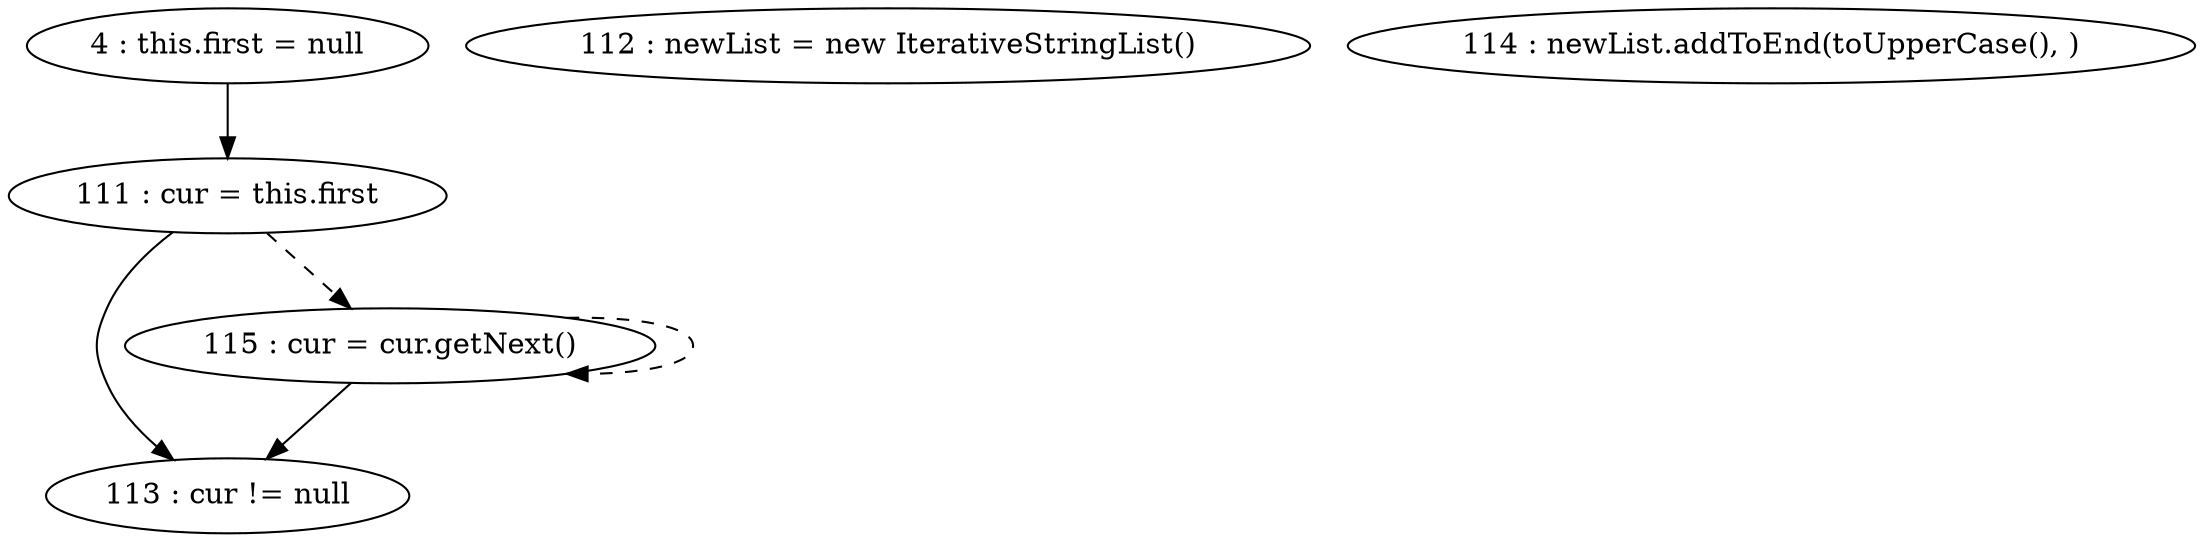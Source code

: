 digraph G {
"4 : this.first = null"
"4 : this.first = null" -> "111 : cur = this.first"
"111 : cur = this.first"
"111 : cur = this.first" -> "113 : cur != null"
"111 : cur = this.first" -> "115 : cur = cur.getNext()" [style=dashed]
"112 : newList = new IterativeStringList()"
"113 : cur != null"
"114 : newList.addToEnd(toUpperCase(), )"
"115 : cur = cur.getNext()"
"115 : cur = cur.getNext()" -> "113 : cur != null"
"115 : cur = cur.getNext()" -> "115 : cur = cur.getNext()" [style=dashed]
"113 : cur != null"
}